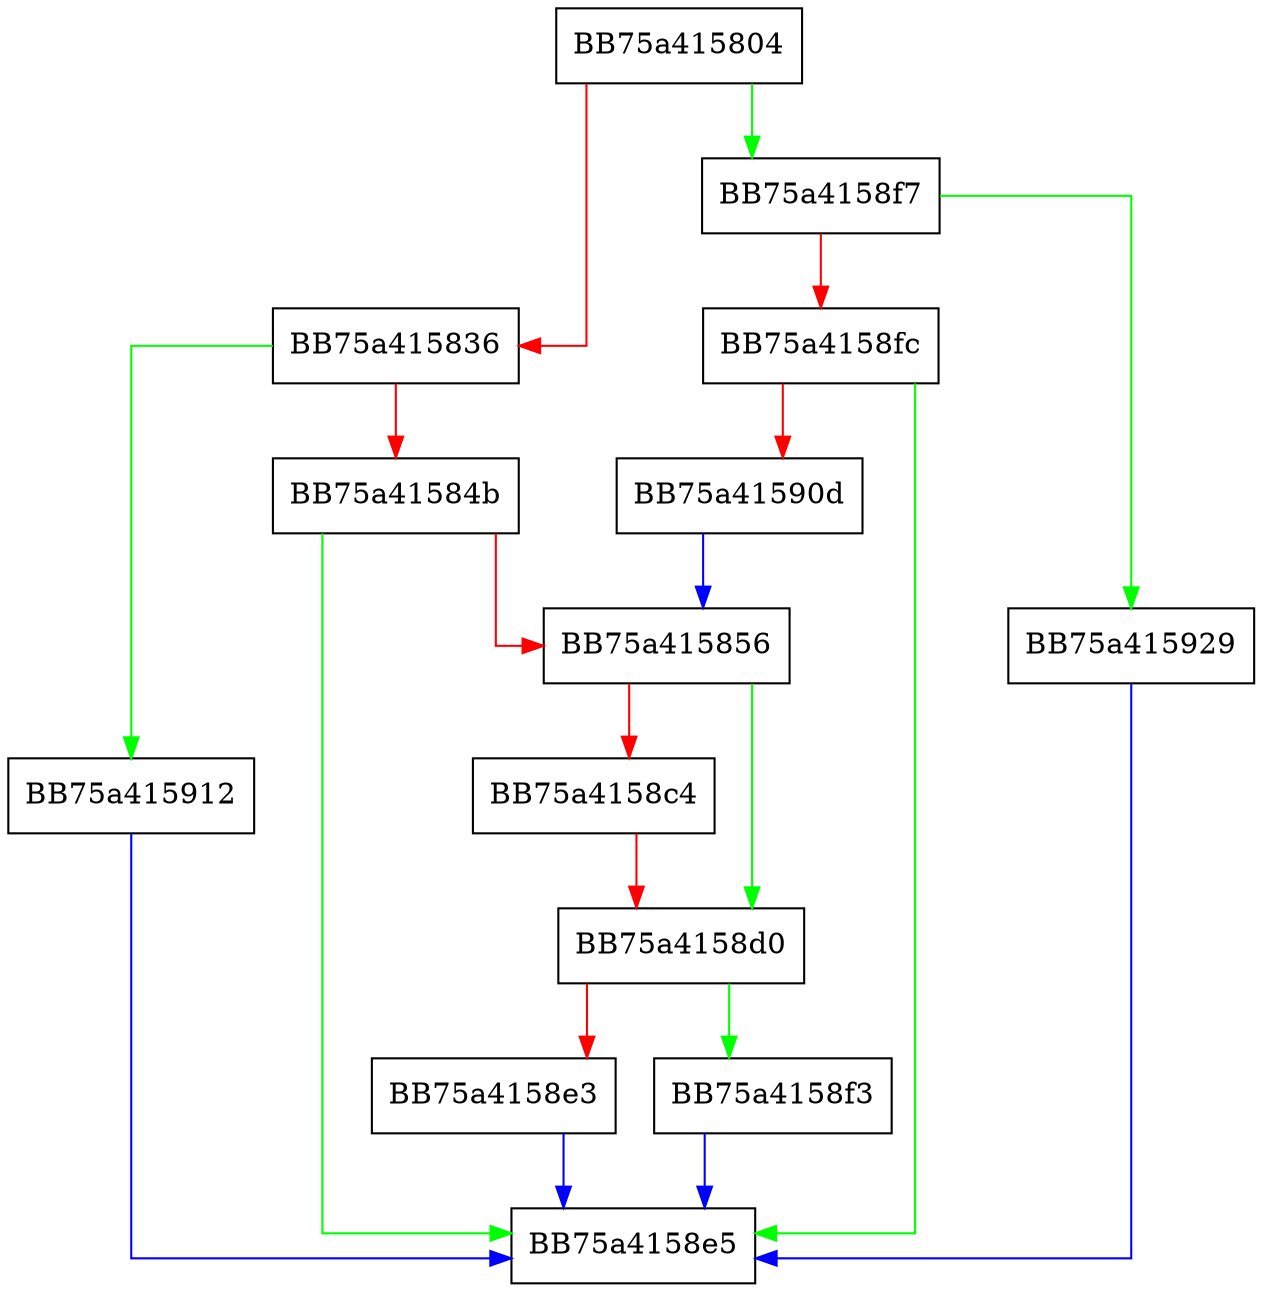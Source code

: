 digraph SaveBmProcessInfo {
  node [shape="box"];
  graph [splines=ortho];
  BB75a415804 -> BB75a4158f7 [color="green"];
  BB75a415804 -> BB75a415836 [color="red"];
  BB75a415836 -> BB75a415912 [color="green"];
  BB75a415836 -> BB75a41584b [color="red"];
  BB75a41584b -> BB75a4158e5 [color="green"];
  BB75a41584b -> BB75a415856 [color="red"];
  BB75a415856 -> BB75a4158d0 [color="green"];
  BB75a415856 -> BB75a4158c4 [color="red"];
  BB75a4158c4 -> BB75a4158d0 [color="red"];
  BB75a4158d0 -> BB75a4158f3 [color="green"];
  BB75a4158d0 -> BB75a4158e3 [color="red"];
  BB75a4158e3 -> BB75a4158e5 [color="blue"];
  BB75a4158f3 -> BB75a4158e5 [color="blue"];
  BB75a4158f7 -> BB75a415929 [color="green"];
  BB75a4158f7 -> BB75a4158fc [color="red"];
  BB75a4158fc -> BB75a4158e5 [color="green"];
  BB75a4158fc -> BB75a41590d [color="red"];
  BB75a41590d -> BB75a415856 [color="blue"];
  BB75a415912 -> BB75a4158e5 [color="blue"];
  BB75a415929 -> BB75a4158e5 [color="blue"];
}